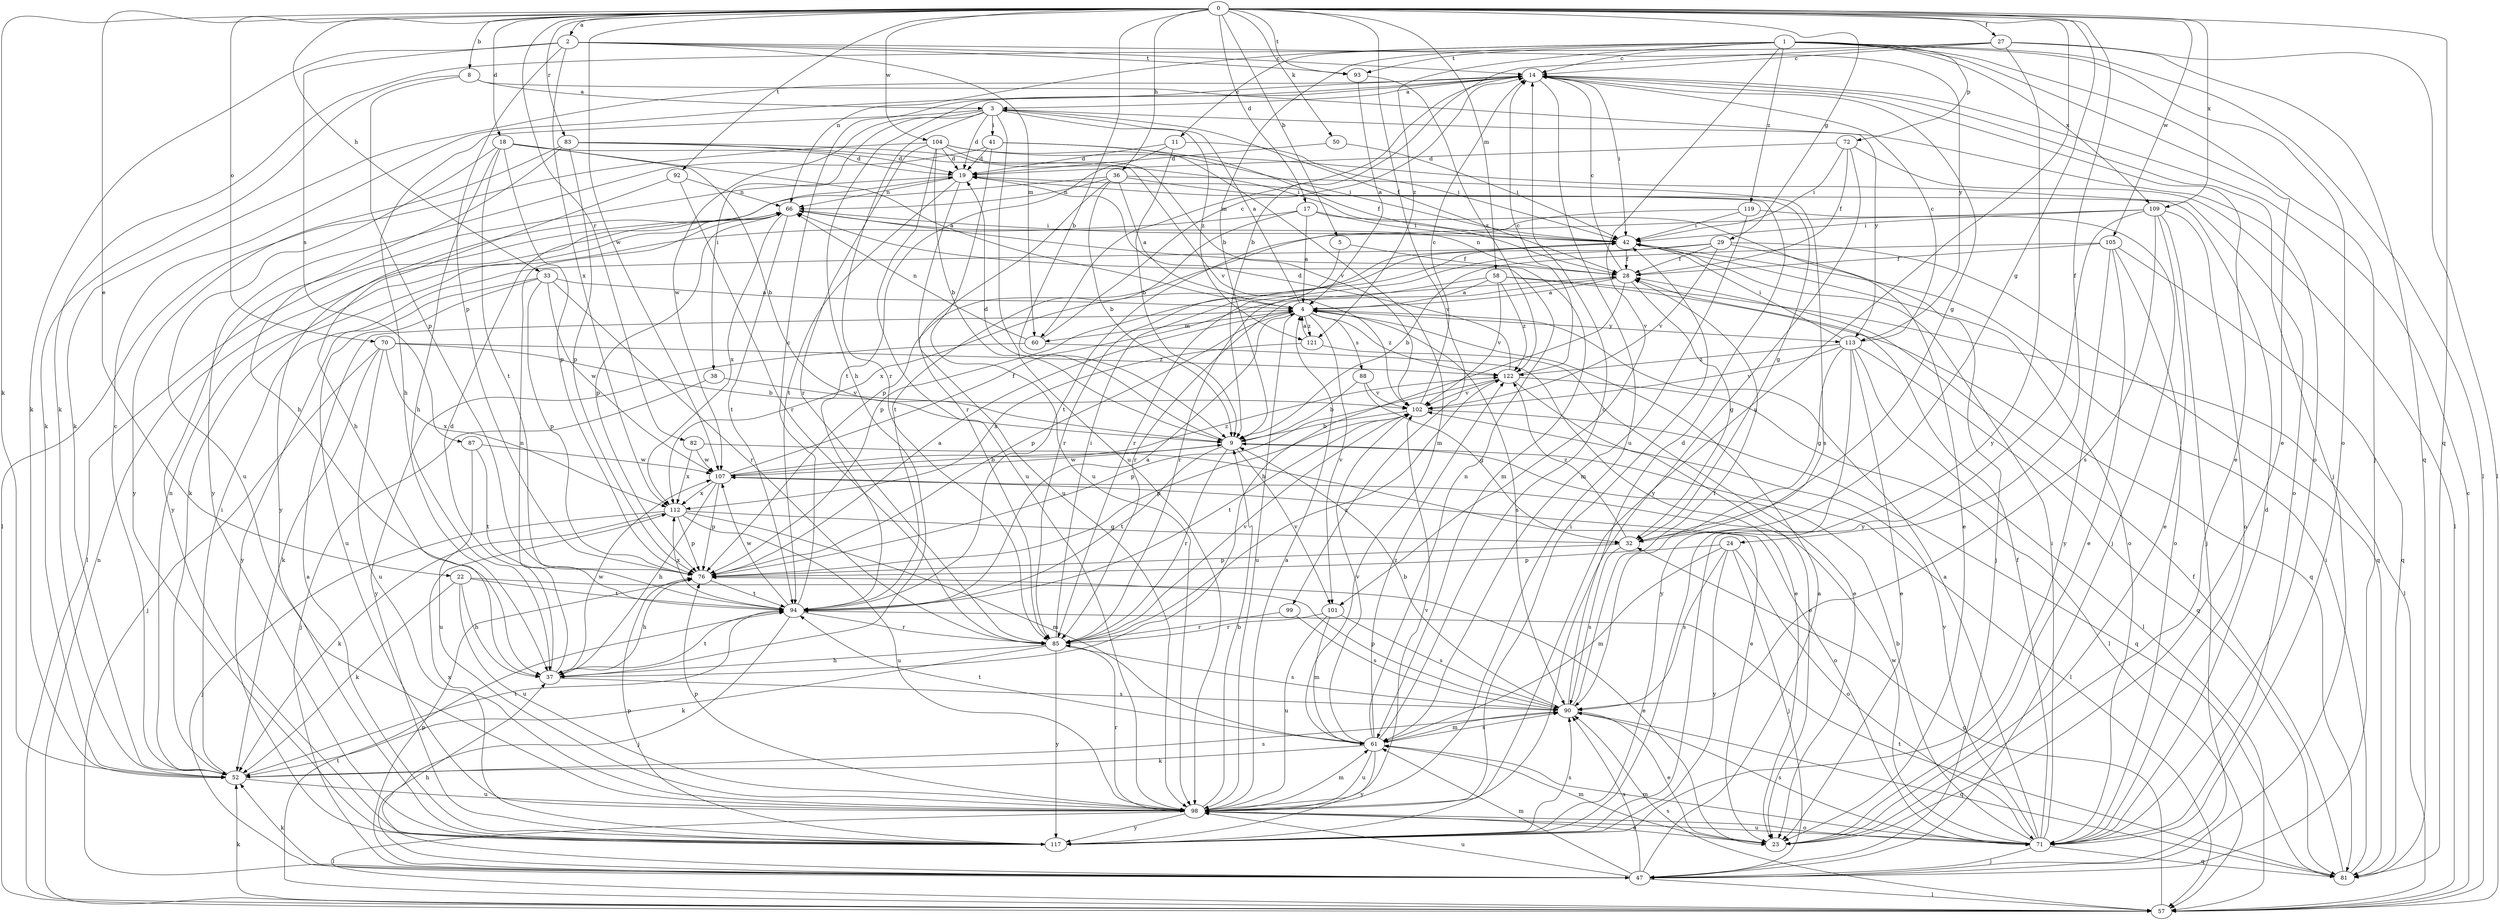strict digraph  {
0;
1;
2;
3;
4;
5;
8;
9;
11;
14;
17;
18;
19;
22;
23;
24;
27;
28;
29;
32;
33;
36;
37;
38;
41;
42;
47;
50;
52;
57;
58;
60;
61;
66;
70;
71;
72;
76;
81;
82;
83;
85;
87;
88;
90;
92;
93;
94;
98;
99;
101;
102;
104;
105;
107;
109;
112;
113;
117;
119;
121;
122;
0 -> 2  [label=a];
0 -> 5  [label=b];
0 -> 8  [label=b];
0 -> 9  [label=b];
0 -> 17  [label=d];
0 -> 18  [label=d];
0 -> 22  [label=e];
0 -> 24  [label=f];
0 -> 27  [label=f];
0 -> 29  [label=g];
0 -> 32  [label=g];
0 -> 33  [label=h];
0 -> 36  [label=h];
0 -> 50  [label=k];
0 -> 52  [label=k];
0 -> 58  [label=m];
0 -> 70  [label=o];
0 -> 81  [label=q];
0 -> 82  [label=r];
0 -> 83  [label=r];
0 -> 92  [label=t];
0 -> 93  [label=t];
0 -> 98  [label=u];
0 -> 99  [label=v];
0 -> 104  [label=w];
0 -> 105  [label=w];
0 -> 107  [label=w];
0 -> 109  [label=x];
1 -> 9  [label=b];
1 -> 11  [label=c];
1 -> 14  [label=c];
1 -> 23  [label=e];
1 -> 47  [label=j];
1 -> 57  [label=l];
1 -> 66  [label=n];
1 -> 71  [label=o];
1 -> 72  [label=p];
1 -> 93  [label=t];
1 -> 101  [label=v];
1 -> 109  [label=x];
1 -> 119  [label=z];
1 -> 121  [label=z];
2 -> 14  [label=c];
2 -> 52  [label=k];
2 -> 60  [label=m];
2 -> 76  [label=p];
2 -> 87  [label=s];
2 -> 93  [label=t];
2 -> 112  [label=x];
2 -> 113  [label=y];
3 -> 19  [label=d];
3 -> 28  [label=f];
3 -> 37  [label=h];
3 -> 38  [label=i];
3 -> 41  [label=i];
3 -> 85  [label=r];
3 -> 98  [label=u];
3 -> 107  [label=w];
3 -> 113  [label=y];
3 -> 121  [label=z];
4 -> 3  [label=a];
4 -> 60  [label=m];
4 -> 76  [label=p];
4 -> 88  [label=s];
4 -> 90  [label=s];
4 -> 98  [label=u];
4 -> 101  [label=v];
4 -> 113  [label=y];
4 -> 121  [label=z];
4 -> 122  [label=z];
5 -> 28  [label=f];
5 -> 85  [label=r];
8 -> 3  [label=a];
8 -> 52  [label=k];
8 -> 71  [label=o];
8 -> 76  [label=p];
9 -> 19  [label=d];
9 -> 57  [label=l];
9 -> 85  [label=r];
9 -> 94  [label=t];
9 -> 101  [label=v];
9 -> 107  [label=w];
11 -> 9  [label=b];
11 -> 19  [label=d];
11 -> 42  [label=i];
11 -> 94  [label=t];
14 -> 3  [label=a];
14 -> 23  [label=e];
14 -> 32  [label=g];
14 -> 37  [label=h];
14 -> 42  [label=i];
14 -> 47  [label=j];
14 -> 52  [label=k];
14 -> 60  [label=m];
14 -> 98  [label=u];
17 -> 4  [label=a];
17 -> 23  [label=e];
17 -> 42  [label=i];
17 -> 52  [label=k];
17 -> 94  [label=t];
18 -> 4  [label=a];
18 -> 9  [label=b];
18 -> 19  [label=d];
18 -> 37  [label=h];
18 -> 76  [label=p];
18 -> 94  [label=t];
18 -> 98  [label=u];
19 -> 66  [label=n];
19 -> 94  [label=t];
19 -> 98  [label=u];
19 -> 117  [label=y];
22 -> 23  [label=e];
22 -> 37  [label=h];
22 -> 52  [label=k];
22 -> 94  [label=t];
22 -> 98  [label=u];
23 -> 61  [label=m];
24 -> 47  [label=j];
24 -> 61  [label=m];
24 -> 71  [label=o];
24 -> 76  [label=p];
24 -> 90  [label=s];
24 -> 117  [label=y];
27 -> 9  [label=b];
27 -> 14  [label=c];
27 -> 52  [label=k];
27 -> 57  [label=l];
27 -> 81  [label=q];
27 -> 117  [label=y];
28 -> 4  [label=a];
28 -> 14  [label=c];
28 -> 32  [label=g];
28 -> 37  [label=h];
28 -> 66  [label=n];
28 -> 85  [label=r];
29 -> 28  [label=f];
29 -> 47  [label=j];
29 -> 81  [label=q];
29 -> 85  [label=r];
29 -> 102  [label=v];
29 -> 112  [label=x];
32 -> 76  [label=p];
32 -> 90  [label=s];
32 -> 122  [label=z];
33 -> 4  [label=a];
33 -> 76  [label=p];
33 -> 85  [label=r];
33 -> 98  [label=u];
33 -> 107  [label=w];
33 -> 117  [label=y];
36 -> 4  [label=a];
36 -> 9  [label=b];
36 -> 32  [label=g];
36 -> 66  [label=n];
36 -> 85  [label=r];
36 -> 90  [label=s];
36 -> 117  [label=y];
37 -> 19  [label=d];
37 -> 66  [label=n];
37 -> 90  [label=s];
37 -> 94  [label=t];
37 -> 107  [label=w];
38 -> 47  [label=j];
38 -> 102  [label=v];
41 -> 19  [label=d];
41 -> 28  [label=f];
41 -> 61  [label=m];
41 -> 98  [label=u];
41 -> 117  [label=y];
42 -> 28  [label=f];
42 -> 71  [label=o];
42 -> 76  [label=p];
47 -> 4  [label=a];
47 -> 37  [label=h];
47 -> 52  [label=k];
47 -> 57  [label=l];
47 -> 61  [label=m];
47 -> 76  [label=p];
47 -> 90  [label=s];
47 -> 98  [label=u];
50 -> 19  [label=d];
50 -> 42  [label=i];
52 -> 14  [label=c];
52 -> 42  [label=i];
52 -> 66  [label=n];
52 -> 90  [label=s];
52 -> 94  [label=t];
52 -> 98  [label=u];
57 -> 14  [label=c];
57 -> 32  [label=g];
57 -> 52  [label=k];
57 -> 66  [label=n];
57 -> 90  [label=s];
57 -> 94  [label=t];
58 -> 4  [label=a];
58 -> 57  [label=l];
58 -> 81  [label=q];
58 -> 85  [label=r];
58 -> 102  [label=v];
58 -> 122  [label=z];
60 -> 14  [label=c];
60 -> 23  [label=e];
60 -> 66  [label=n];
60 -> 117  [label=y];
61 -> 14  [label=c];
61 -> 52  [label=k];
61 -> 66  [label=n];
61 -> 90  [label=s];
61 -> 94  [label=t];
61 -> 98  [label=u];
61 -> 102  [label=v];
61 -> 117  [label=y];
61 -> 122  [label=z];
66 -> 42  [label=i];
66 -> 57  [label=l];
66 -> 61  [label=m];
66 -> 76  [label=p];
66 -> 94  [label=t];
66 -> 112  [label=x];
70 -> 9  [label=b];
70 -> 47  [label=j];
70 -> 52  [label=k];
70 -> 98  [label=u];
70 -> 112  [label=x];
70 -> 122  [label=z];
71 -> 4  [label=a];
71 -> 9  [label=b];
71 -> 19  [label=d];
71 -> 28  [label=f];
71 -> 42  [label=i];
71 -> 47  [label=j];
71 -> 61  [label=m];
71 -> 81  [label=q];
71 -> 90  [label=s];
71 -> 98  [label=u];
71 -> 102  [label=v];
71 -> 107  [label=w];
72 -> 19  [label=d];
72 -> 28  [label=f];
72 -> 42  [label=i];
72 -> 57  [label=l];
72 -> 117  [label=y];
76 -> 4  [label=a];
76 -> 37  [label=h];
76 -> 94  [label=t];
81 -> 28  [label=f];
81 -> 42  [label=i];
81 -> 94  [label=t];
82 -> 23  [label=e];
82 -> 107  [label=w];
82 -> 112  [label=x];
83 -> 19  [label=d];
83 -> 37  [label=h];
83 -> 42  [label=i];
83 -> 76  [label=p];
83 -> 102  [label=v];
83 -> 117  [label=y];
85 -> 37  [label=h];
85 -> 42  [label=i];
85 -> 52  [label=k];
85 -> 90  [label=s];
85 -> 102  [label=v];
85 -> 117  [label=y];
85 -> 122  [label=z];
87 -> 94  [label=t];
87 -> 98  [label=u];
87 -> 107  [label=w];
88 -> 9  [label=b];
88 -> 32  [label=g];
88 -> 102  [label=v];
90 -> 9  [label=b];
90 -> 19  [label=d];
90 -> 23  [label=e];
90 -> 28  [label=f];
90 -> 61  [label=m];
90 -> 76  [label=p];
90 -> 81  [label=q];
92 -> 37  [label=h];
92 -> 66  [label=n];
92 -> 85  [label=r];
93 -> 4  [label=a];
93 -> 122  [label=z];
94 -> 4  [label=a];
94 -> 14  [label=c];
94 -> 47  [label=j];
94 -> 85  [label=r];
94 -> 107  [label=w];
94 -> 112  [label=x];
98 -> 4  [label=a];
98 -> 9  [label=b];
98 -> 23  [label=e];
98 -> 42  [label=i];
98 -> 57  [label=l];
98 -> 61  [label=m];
98 -> 71  [label=o];
98 -> 76  [label=p];
98 -> 85  [label=r];
98 -> 102  [label=v];
98 -> 117  [label=y];
99 -> 85  [label=r];
99 -> 90  [label=s];
101 -> 61  [label=m];
101 -> 85  [label=r];
101 -> 90  [label=s];
101 -> 98  [label=u];
102 -> 9  [label=b];
102 -> 14  [label=c];
102 -> 76  [label=p];
102 -> 81  [label=q];
102 -> 94  [label=t];
104 -> 9  [label=b];
104 -> 19  [label=d];
104 -> 42  [label=i];
104 -> 57  [label=l];
104 -> 71  [label=o];
104 -> 85  [label=r];
104 -> 98  [label=u];
104 -> 102  [label=v];
105 -> 9  [label=b];
105 -> 23  [label=e];
105 -> 28  [label=f];
105 -> 71  [label=o];
105 -> 81  [label=q];
105 -> 117  [label=y];
107 -> 9  [label=b];
107 -> 28  [label=f];
107 -> 37  [label=h];
107 -> 71  [label=o];
107 -> 76  [label=p];
107 -> 112  [label=x];
107 -> 122  [label=z];
109 -> 23  [label=e];
109 -> 42  [label=i];
109 -> 47  [label=j];
109 -> 71  [label=o];
109 -> 76  [label=p];
109 -> 90  [label=s];
109 -> 117  [label=y];
112 -> 32  [label=g];
112 -> 47  [label=j];
112 -> 52  [label=k];
112 -> 61  [label=m];
112 -> 76  [label=p];
112 -> 98  [label=u];
113 -> 14  [label=c];
113 -> 23  [label=e];
113 -> 32  [label=g];
113 -> 42  [label=i];
113 -> 57  [label=l];
113 -> 81  [label=q];
113 -> 102  [label=v];
113 -> 117  [label=y];
113 -> 122  [label=z];
117 -> 4  [label=a];
117 -> 76  [label=p];
117 -> 90  [label=s];
117 -> 112  [label=x];
119 -> 42  [label=i];
119 -> 47  [label=j];
119 -> 61  [label=m];
119 -> 94  [label=t];
121 -> 4  [label=a];
121 -> 23  [label=e];
121 -> 112  [label=x];
122 -> 14  [label=c];
122 -> 19  [label=d];
122 -> 23  [label=e];
122 -> 57  [label=l];
122 -> 76  [label=p];
122 -> 102  [label=v];
}
